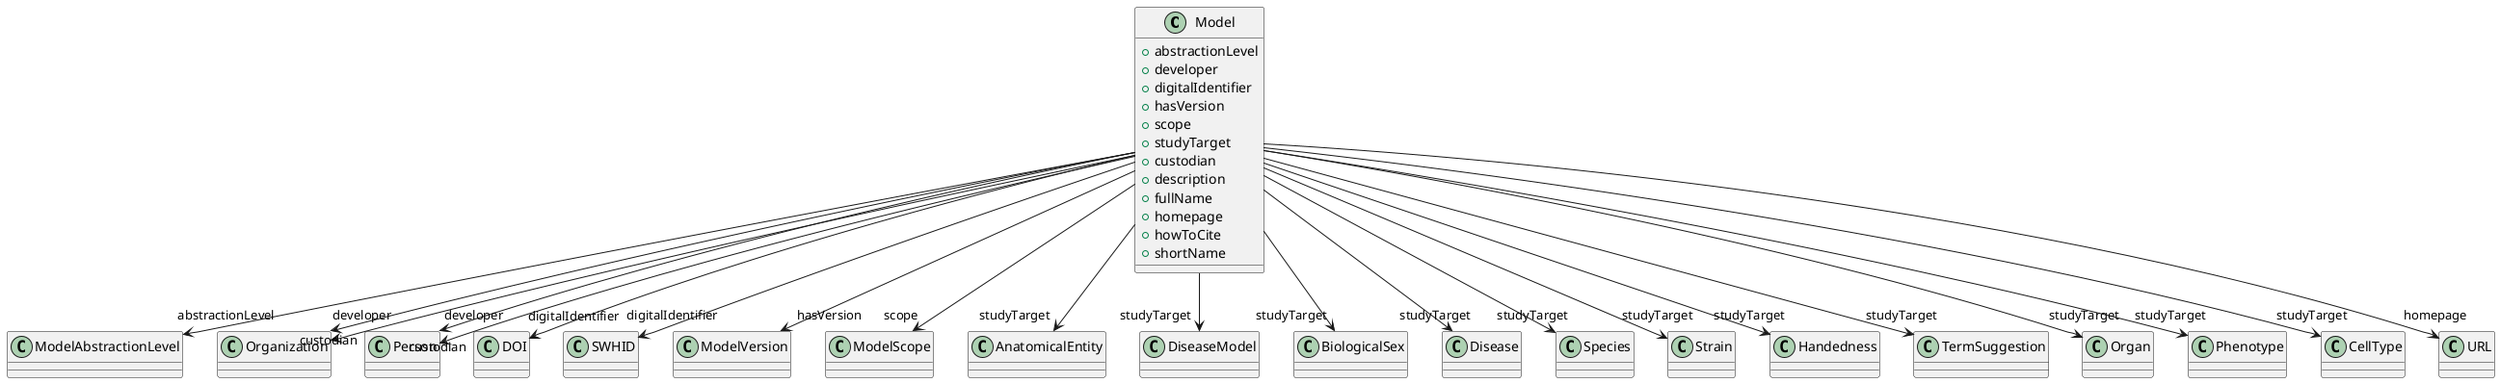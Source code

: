 @startuml
class Model {
+abstractionLevel
+developer
+digitalIdentifier
+hasVersion
+scope
+studyTarget
+custodian
+description
+fullName
+homepage
+howToCite
+shortName

}
Model -d-> "abstractionLevel" ModelAbstractionLevel
Model -d-> "developer" Organization
Model -d-> "developer" Person
Model -d-> "digitalIdentifier" DOI
Model -d-> "digitalIdentifier" SWHID
Model -d-> "hasVersion" ModelVersion
Model -d-> "scope" ModelScope
Model -d-> "studyTarget" AnatomicalEntity
Model -d-> "studyTarget" DiseaseModel
Model -d-> "studyTarget" BiologicalSex
Model -d-> "studyTarget" Disease
Model -d-> "studyTarget" Species
Model -d-> "studyTarget" Strain
Model -d-> "studyTarget" Handedness
Model -d-> "studyTarget" TermSuggestion
Model -d-> "studyTarget" Organ
Model -d-> "studyTarget" Phenotype
Model -d-> "studyTarget" CellType
Model -d-> "custodian" Organization
Model -d-> "custodian" Person
Model -d-> "homepage" URL

@enduml